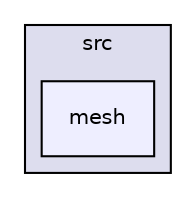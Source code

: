 digraph "/home/lwz/libmesh/src/mesh" {
  compound=true
  node [ fontsize="10", fontname="Helvetica"];
  edge [ labelfontsize="10", labelfontname="Helvetica"];
  subgraph clusterdir_b67bea1992da7c14177dd4764c9b03c0 {
    graph [ bgcolor="#ddddee", pencolor="black", label="src" fontname="Helvetica", fontsize="10", URL="dir_b67bea1992da7c14177dd4764c9b03c0.html"]
  dir_ea5f1abaf92f7f47a5e7be75e4c0e6b5 [shape=box, label="mesh", style="filled", fillcolor="#eeeeff", pencolor="black", URL="dir_ea5f1abaf92f7f47a5e7be75e4c0e6b5.html"];
  }
}
